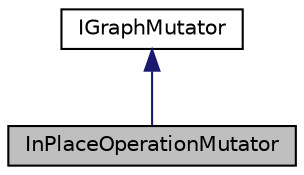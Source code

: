 digraph "InPlaceOperationMutator"
{
 // LATEX_PDF_SIZE
  edge [fontname="Helvetica",fontsize="10",labelfontname="Helvetica",labelfontsize="10"];
  node [fontname="Helvetica",fontsize="10",shape=record];
  Node1 [label="InPlaceOperationMutator",height=0.2,width=0.4,color="black", fillcolor="grey75", style="filled", fontcolor="black",tooltip="Mutation pass to optimize operations that can be performed in-place."];
  Node2 -> Node1 [dir="back",color="midnightblue",fontsize="10",style="solid",fontname="Helvetica"];
  Node2 [label="IGraphMutator",height=0.2,width=0.4,color="black", fillcolor="white", style="filled",URL="$classarm__compute_1_1graph_1_1_i_graph_mutator.xhtml",tooltip="Graph mutator interface."];
}
